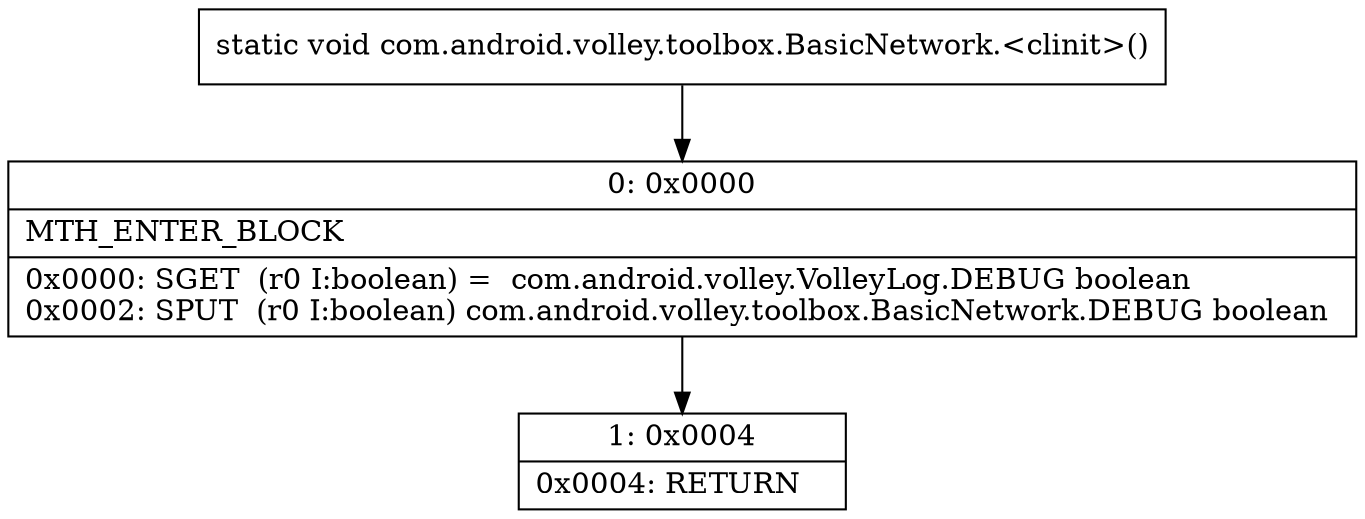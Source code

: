 digraph "CFG forcom.android.volley.toolbox.BasicNetwork.\<clinit\>()V" {
Node_0 [shape=record,label="{0\:\ 0x0000|MTH_ENTER_BLOCK\l|0x0000: SGET  (r0 I:boolean) =  com.android.volley.VolleyLog.DEBUG boolean \l0x0002: SPUT  (r0 I:boolean) com.android.volley.toolbox.BasicNetwork.DEBUG boolean \l}"];
Node_1 [shape=record,label="{1\:\ 0x0004|0x0004: RETURN   \l}"];
MethodNode[shape=record,label="{static void com.android.volley.toolbox.BasicNetwork.\<clinit\>() }"];
MethodNode -> Node_0;
Node_0 -> Node_1;
}

